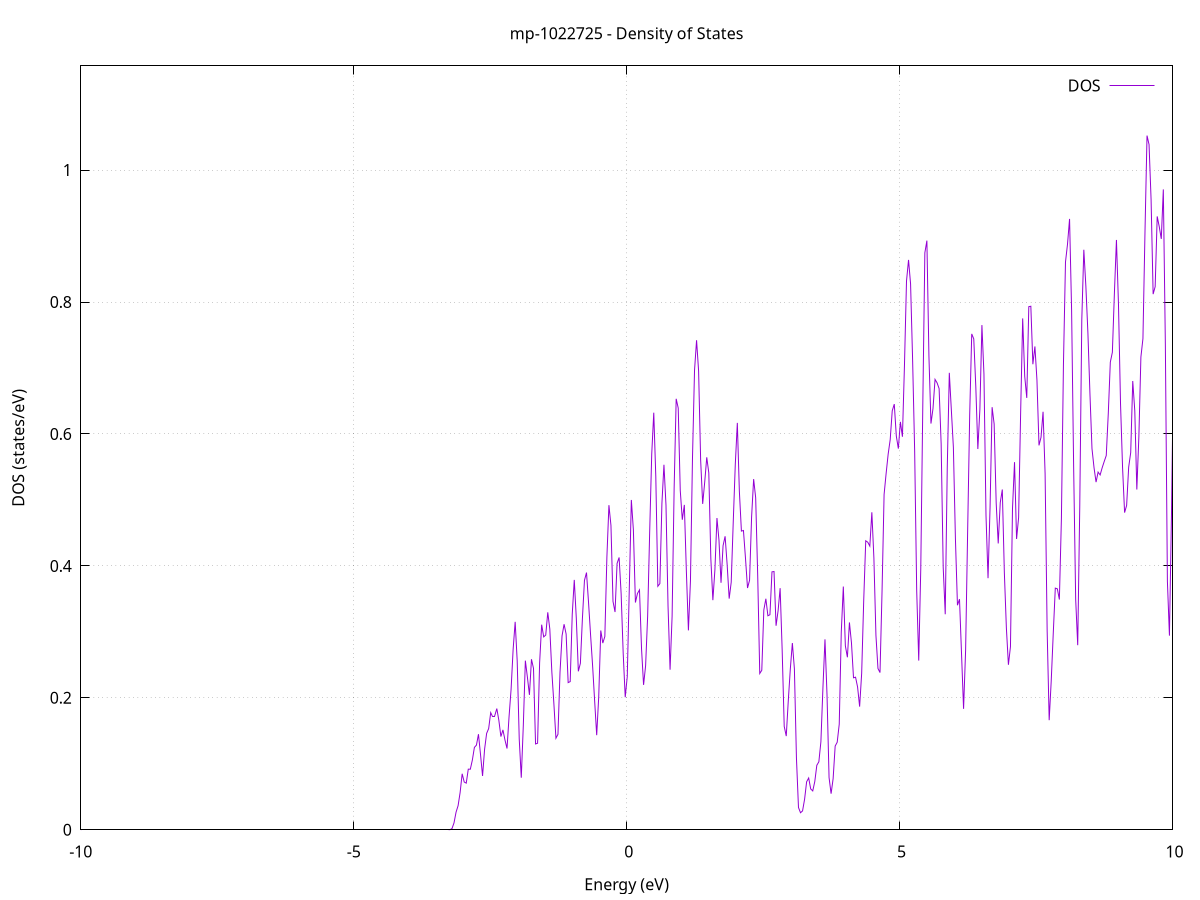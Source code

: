 set title 'mp-1022725 - Density of States'
set xlabel 'Energy (eV)'
set ylabel 'DOS (states/eV)'
set grid
set xrange [-10:10]
set yrange [0:1.158]
set xzeroaxis lt -1
set terminal png size 800,600
set output 'mp-1022725_dos_gnuplot.png'
plot '-' using 1:2 with lines title 'DOS'
-17.426600 0.000000
-17.389200 0.000000
-17.351900 0.000000
-17.314500 0.000000
-17.277200 0.000000
-17.239900 0.000000
-17.202500 0.000000
-17.165200 0.000000
-17.127800 0.000000
-17.090500 0.000000
-17.053200 0.000000
-17.015800 0.000000
-16.978500 0.000000
-16.941100 0.000000
-16.903800 0.000000
-16.866400 0.000000
-16.829100 0.000000
-16.791800 0.000000
-16.754400 0.000000
-16.717100 0.000000
-16.679700 0.000000
-16.642400 0.000000
-16.605100 0.000000
-16.567700 0.000000
-16.530400 0.000000
-16.493000 0.000000
-16.455700 0.000000
-16.418400 0.000000
-16.381000 0.000000
-16.343700 0.000000
-16.306300 0.000000
-16.269000 0.000000
-16.231700 0.000000
-16.194300 0.000000
-16.157000 0.000000
-16.119600 0.000000
-16.082300 0.000000
-16.045000 0.000000
-16.007600 0.000000
-15.970300 0.000000
-15.932900 0.000000
-15.895600 0.000000
-15.858300 0.000000
-15.820900 0.000000
-15.783600 0.000000
-15.746200 0.000000
-15.708900 0.000000
-15.671600 0.000000
-15.634200 0.000000
-15.596900 0.000000
-15.559500 0.000000
-15.522200 0.000000
-15.484900 0.000000
-15.447500 0.000000
-15.410200 0.000000
-15.372800 0.000000
-15.335500 0.000000
-15.298200 0.000000
-15.260800 0.000000
-15.223500 0.000000
-15.186100 0.000000
-15.148800 0.000000
-15.111500 0.000000
-15.074100 0.000000
-15.036800 0.000000
-14.999400 0.000000
-14.962100 0.000000
-14.924800 0.000000
-14.887400 0.000000
-14.850100 0.000000
-14.812700 0.000000
-14.775400 0.000000
-14.738100 0.000000
-14.700700 0.000000
-14.663400 0.000000
-14.626000 0.000000
-14.588700 0.000000
-14.551300 0.000000
-14.514000 0.000000
-14.476700 0.000000
-14.439300 0.000000
-14.402000 0.000000
-14.364600 0.000000
-14.327300 0.000000
-14.290000 0.000000
-14.252600 0.000000
-14.215300 0.000000
-14.177900 0.000000
-14.140600 0.000600
-14.103300 0.021500
-14.065900 0.349600
-14.028600 2.837000
-13.991200 12.887400
-13.953900 33.493800
-13.916600 50.178400
-13.879200 52.247000
-13.841900 50.794400
-13.804500 40.723200
-13.767200 19.273700
-13.729900 4.498600
-13.692500 0.479100
-13.655200 0.022300
-13.617800 0.000400
-13.580500 0.000000
-13.543200 0.000000
-13.505800 0.000000
-13.468500 0.000000
-13.431100 0.000000
-13.393800 0.000000
-13.356500 0.000000
-13.319100 0.000000
-13.281800 0.000000
-13.244400 0.000000
-13.207100 0.000000
-13.169800 0.000000
-13.132400 0.000000
-13.095100 0.000000
-13.057700 0.000000
-13.020400 0.000000
-12.983100 0.000000
-12.945700 0.000000
-12.908400 0.000000
-12.871000 0.000000
-12.833700 0.000000
-12.796400 0.000000
-12.759000 0.000000
-12.721700 0.000000
-12.684300 0.000000
-12.647000 0.000000
-12.609700 0.000000
-12.572300 0.000000
-12.535000 0.000000
-12.497600 0.000000
-12.460300 0.000000
-12.422900 0.000000
-12.385600 0.000000
-12.348300 0.000000
-12.310900 0.000000
-12.273600 0.000000
-12.236200 0.000000
-12.198900 0.000000
-12.161600 0.000000
-12.124200 0.000000
-12.086900 0.000000
-12.049500 0.000000
-12.012200 0.000000
-11.974900 0.000000
-11.937500 0.000000
-11.900200 0.000000
-11.862800 0.000000
-11.825500 0.000000
-11.788200 0.000000
-11.750800 0.000000
-11.713500 0.000000
-11.676100 0.000000
-11.638800 0.000000
-11.601500 0.000000
-11.564100 0.000000
-11.526800 0.000000
-11.489400 0.000000
-11.452100 0.000000
-11.414800 0.000000
-11.377400 0.000000
-11.340100 0.000000
-11.302700 0.000000
-11.265400 0.000000
-11.228100 0.000000
-11.190700 0.000000
-11.153400 0.000000
-11.116000 0.000000
-11.078700 0.000000
-11.041400 0.000000
-11.004000 0.000000
-10.966700 0.000000
-10.929300 0.000000
-10.892000 0.000000
-10.854700 0.000000
-10.817300 0.000000
-10.780000 0.000000
-10.742600 0.000000
-10.705300 0.000000
-10.668000 0.000000
-10.630600 0.000000
-10.593300 0.000000
-10.555900 0.000000
-10.518600 0.000000
-10.481300 0.000000
-10.443900 0.000000
-10.406600 0.000000
-10.369200 0.000000
-10.331900 0.000000
-10.294600 0.000000
-10.257200 0.000000
-10.219900 0.000000
-10.182500 0.000000
-10.145200 0.000000
-10.107800 0.000000
-10.070500 0.000000
-10.033200 0.000000
-9.995800 0.000000
-9.958500 0.000000
-9.921100 0.000000
-9.883800 0.000000
-9.846500 0.000000
-9.809100 0.000000
-9.771800 0.000000
-9.734400 0.000000
-9.697100 0.000000
-9.659800 0.000000
-9.622400 0.000000
-9.585100 0.000000
-9.547700 0.000000
-9.510400 0.000000
-9.473100 0.000000
-9.435700 0.000000
-9.398400 0.000000
-9.361000 0.000000
-9.323700 0.000000
-9.286400 0.000000
-9.249000 0.000000
-9.211700 0.000000
-9.174300 0.000000
-9.137000 0.000000
-9.099700 0.000000
-9.062300 0.000000
-9.025000 0.000000
-8.987600 0.000000
-8.950300 0.000000
-8.913000 0.000000
-8.875600 0.000000
-8.838300 0.000000
-8.800900 0.000000
-8.763600 0.000000
-8.726300 0.000000
-8.688900 0.000000
-8.651600 0.000000
-8.614200 0.000000
-8.576900 0.000000
-8.539600 0.000000
-8.502200 0.000000
-8.464900 0.000000
-8.427500 0.000000
-8.390200 0.000000
-8.352900 0.000000
-8.315500 0.000000
-8.278200 0.000000
-8.240800 0.000000
-8.203500 0.000000
-8.166200 0.000000
-8.128800 0.000000
-8.091500 0.000000
-8.054100 0.000000
-8.016800 0.000000
-7.979500 0.000000
-7.942100 0.000000
-7.904800 0.000000
-7.867400 0.000000
-7.830100 0.000000
-7.792700 0.000000
-7.755400 0.000000
-7.718100 0.000000
-7.680700 0.000000
-7.643400 0.000000
-7.606000 0.000000
-7.568700 0.000000
-7.531400 0.000000
-7.494000 0.000000
-7.456700 0.000000
-7.419300 0.000000
-7.382000 0.000000
-7.344700 0.000000
-7.307300 0.000000
-7.270000 0.000000
-7.232600 0.000000
-7.195300 0.000000
-7.158000 0.000000
-7.120600 0.000000
-7.083300 0.000000
-7.045900 0.000000
-7.008600 0.000000
-6.971300 0.000000
-6.933900 0.000000
-6.896600 0.000000
-6.859200 0.000000
-6.821900 0.000000
-6.784600 0.000000
-6.747200 0.000000
-6.709900 0.000000
-6.672500 0.000000
-6.635200 0.000000
-6.597900 0.000000
-6.560500 0.000000
-6.523200 0.000000
-6.485800 0.000000
-6.448500 0.000000
-6.411200 0.000000
-6.373800 0.000000
-6.336500 0.000000
-6.299100 0.000000
-6.261800 0.000000
-6.224500 0.000000
-6.187100 0.000000
-6.149800 0.000000
-6.112400 0.000000
-6.075100 0.000000
-6.037800 0.000000
-6.000400 0.000000
-5.963100 0.000000
-5.925700 0.000000
-5.888400 0.000000
-5.851100 0.000000
-5.813700 0.000000
-5.776400 0.000000
-5.739000 0.000000
-5.701700 0.000000
-5.664300 0.000000
-5.627000 0.000000
-5.589700 0.000000
-5.552300 0.000000
-5.515000 0.000000
-5.477600 0.000000
-5.440300 0.000000
-5.403000 0.000000
-5.365600 0.000000
-5.328300 0.000000
-5.290900 0.000000
-5.253600 0.000000
-5.216300 0.000000
-5.178900 0.000000
-5.141600 0.000000
-5.104200 0.000000
-5.066900 0.000000
-5.029600 0.000000
-4.992200 0.000000
-4.954900 0.000000
-4.917500 0.000000
-4.880200 0.000000
-4.842900 0.000000
-4.805500 0.000000
-4.768200 0.000000
-4.730800 0.000000
-4.693500 0.000000
-4.656200 0.000000
-4.618800 0.000000
-4.581500 0.000000
-4.544100 0.000000
-4.506800 0.000000
-4.469500 0.000000
-4.432100 0.000000
-4.394800 0.000000
-4.357400 0.000000
-4.320100 0.000000
-4.282800 0.000000
-4.245400 0.000000
-4.208100 0.000000
-4.170700 0.000000
-4.133400 0.000000
-4.096100 0.000000
-4.058700 0.000000
-4.021400 0.000000
-3.984000 0.000000
-3.946700 0.000000
-3.909400 0.000000
-3.872000 0.000000
-3.834700 0.000000
-3.797300 0.000000
-3.760000 0.000000
-3.722700 0.000000
-3.685300 0.000000
-3.648000 0.000000
-3.610600 0.000000
-3.573300 0.000000
-3.536000 0.000000
-3.498600 0.000000
-3.461300 0.000000
-3.423900 0.000000
-3.386600 0.000000
-3.349200 0.000000
-3.311900 0.000000
-3.274600 0.000000
-3.237200 0.000100
-3.199900 0.001800
-3.162500 0.010500
-3.125200 0.026700
-3.087900 0.036500
-3.050500 0.056600
-3.013200 0.084900
-2.975800 0.072400
-2.938500 0.070700
-2.901200 0.091900
-2.863800 0.091800
-2.826500 0.105700
-2.789100 0.124900
-2.751800 0.128300
-2.714500 0.144900
-2.677100 0.114100
-2.639800 0.081600
-2.602400 0.122100
-2.565100 0.146100
-2.527800 0.153400
-2.490400 0.177600
-2.453100 0.171000
-2.415700 0.171000
-2.378400 0.183700
-2.341100 0.165900
-2.303700 0.141300
-2.266400 0.151400
-2.229000 0.136100
-2.191700 0.123200
-2.154400 0.171300
-2.117000 0.212900
-2.079700 0.273300
-2.042300 0.315200
-2.005000 0.255800
-1.967700 0.137500
-1.930300 0.078900
-1.893000 0.158300
-1.855600 0.256400
-1.818300 0.231400
-1.781000 0.204500
-1.743600 0.258500
-1.706300 0.244600
-1.668900 0.130100
-1.631600 0.131200
-1.594300 0.253000
-1.556900 0.310900
-1.519600 0.292400
-1.482200 0.295200
-1.444900 0.329600
-1.407600 0.304400
-1.370200 0.239000
-1.332900 0.191000
-1.295500 0.138800
-1.258200 0.144800
-1.220800 0.238600
-1.183500 0.293900
-1.146200 0.311600
-1.108800 0.296700
-1.071500 0.223100
-1.034100 0.224600
-0.996800 0.326400
-0.959500 0.378800
-0.922100 0.320500
-0.884800 0.240200
-0.847400 0.252400
-0.810100 0.320800
-0.772800 0.378100
-0.735400 0.389900
-0.698100 0.344600
-0.660700 0.295300
-0.623400 0.248400
-0.586100 0.195100
-0.548700 0.143400
-0.511400 0.202000
-0.474000 0.302100
-0.436700 0.283000
-0.399400 0.293000
-0.362000 0.413300
-0.324700 0.492100
-0.287300 0.461200
-0.250000 0.346200
-0.212700 0.330100
-0.175300 0.403800
-0.138000 0.412800
-0.100600 0.357500
-0.063300 0.267700
-0.026000 0.200900
0.011400 0.232400
0.048700 0.366500
0.086100 0.500000
0.123400 0.454700
0.160700 0.344500
0.198100 0.358200
0.235400 0.363600
0.272800 0.274300
0.310100 0.219600
0.347400 0.248700
0.384800 0.324000
0.422100 0.452100
0.459500 0.569600
0.496800 0.632300
0.534100 0.535200
0.571500 0.369100
0.608800 0.373200
0.646200 0.494900
0.683500 0.553300
0.720800 0.492000
0.758200 0.339100
0.795500 0.242600
0.832900 0.323700
0.870200 0.518500
0.907500 0.653300
0.944900 0.639300
0.982200 0.514300
1.019600 0.470000
1.056900 0.492500
1.094300 0.391600
1.131600 0.302300
1.168900 0.377000
1.206300 0.563900
1.243600 0.696400
1.281000 0.742100
1.318300 0.695500
1.355600 0.560500
1.393000 0.494000
1.430300 0.527100
1.467700 0.564600
1.505000 0.541000
1.542300 0.411200
1.579700 0.348100
1.617000 0.394200
1.654400 0.472600
1.691700 0.438800
1.729000 0.374400
1.766400 0.430600
1.803700 0.444900
1.841100 0.402100
1.878400 0.350400
1.915700 0.375300
1.953100 0.467100
1.990400 0.553800
2.027800 0.616800
2.065100 0.513200
2.102400 0.452800
2.139800 0.453700
2.177100 0.411700
2.214500 0.366500
2.251800 0.378300
2.289100 0.474300
2.326500 0.531600
2.363800 0.503300
2.401200 0.384700
2.438500 0.236900
2.475800 0.241800
2.513200 0.333200
2.550500 0.350200
2.587900 0.324400
2.625200 0.326000
2.662500 0.391000
2.699900 0.391500
2.737200 0.309300
2.774600 0.332000
2.811900 0.366300
2.849200 0.272500
2.886600 0.156700
2.923900 0.142000
2.961300 0.195700
2.998600 0.243900
3.035900 0.283100
3.073300 0.243900
3.110600 0.109100
3.148000 0.033800
3.185300 0.025800
3.222600 0.028600
3.260000 0.046300
3.297300 0.072800
3.334700 0.078500
3.372000 0.061900
3.409400 0.058900
3.446700 0.073100
3.484000 0.097800
3.521400 0.103100
3.558700 0.133500
3.596100 0.215500
3.633400 0.288700
3.670700 0.204500
3.708100 0.079300
3.745400 0.054700
3.782800 0.077500
3.820100 0.126900
3.857400 0.132700
3.894800 0.160100
3.932100 0.299700
3.969500 0.368700
4.006800 0.278900
4.044100 0.261500
4.081500 0.314300
4.118800 0.283300
4.156200 0.230400
4.193500 0.231300
4.230800 0.216400
4.268200 0.186700
4.305500 0.237000
4.342900 0.347000
4.380200 0.438100
4.417500 0.435900
4.454900 0.430000
4.492200 0.481300
4.529600 0.412000
4.566900 0.294800
4.604200 0.244500
4.641600 0.238300
4.678900 0.361300
4.716300 0.508200
4.753600 0.540100
4.790900 0.569400
4.828300 0.591400
4.865600 0.635100
4.903000 0.645300
4.940300 0.596900
4.977600 0.577800
5.015000 0.618400
5.052300 0.595800
5.089700 0.704200
5.127000 0.831700
5.164300 0.863900
5.201700 0.827400
5.239000 0.712000
5.276400 0.574300
5.313700 0.362700
5.351000 0.256500
5.388400 0.396200
5.425700 0.644800
5.463100 0.874600
5.500400 0.893100
5.537800 0.717900
5.575100 0.615800
5.612400 0.638500
5.649800 0.682700
5.687100 0.677500
5.724500 0.668800
5.761800 0.585100
5.799100 0.398300
5.836500 0.326700
5.873800 0.549500
5.911200 0.692700
5.948500 0.636400
5.985800 0.579800
6.023200 0.441100
6.060500 0.340400
6.097900 0.349600
6.135200 0.266500
6.172500 0.183300
6.209900 0.272200
6.247200 0.452900
6.284600 0.629000
6.321900 0.751700
6.359200 0.744200
6.396600 0.671400
6.433900 0.577200
6.471300 0.637200
6.508600 0.765100
6.545900 0.690700
6.583300 0.476600
6.620600 0.381400
6.658000 0.489300
6.695300 0.640600
6.732600 0.615100
6.770000 0.495500
6.807300 0.434100
6.844700 0.496000
6.882000 0.515800
6.919300 0.390500
6.956700 0.306000
6.994000 0.250100
7.031400 0.277500
7.068700 0.486800
7.106000 0.557300
7.143400 0.440800
7.180700 0.473200
7.218100 0.632800
7.255400 0.775200
7.292700 0.687400
7.330100 0.654700
7.367400 0.793000
7.404800 0.793600
7.442100 0.705700
7.479400 0.732700
7.516800 0.681600
7.554100 0.582700
7.591500 0.595000
7.628800 0.633700
7.666100 0.539800
7.703500 0.302600
7.740800 0.166100
7.778200 0.225500
7.815500 0.297700
7.852900 0.366300
7.890200 0.365300
7.927500 0.349000
7.964900 0.472100
8.002200 0.705600
8.039600 0.860600
8.076900 0.887900
8.114200 0.926000
8.151600 0.787600
8.188900 0.550400
8.226300 0.349000
8.263600 0.279800
8.300900 0.489200
8.338300 0.773000
8.375600 0.879300
8.413000 0.823800
8.450300 0.753100
8.487600 0.661100
8.525000 0.577800
8.562300 0.549000
8.599700 0.527000
8.637000 0.542200
8.674300 0.537900
8.711700 0.548800
8.749000 0.558300
8.786400 0.567300
8.823700 0.631100
8.861000 0.708900
8.898400 0.723800
8.935700 0.813500
8.973100 0.894100
9.010400 0.796400
9.047700 0.646100
9.085100 0.549300
9.122400 0.480800
9.159800 0.491700
9.197100 0.549700
9.234400 0.571800
9.271800 0.680300
9.309100 0.635100
9.346500 0.515800
9.383800 0.595700
9.421100 0.716600
9.458500 0.744500
9.495800 0.905500
9.533200 1.052300
9.570500 1.038700
9.607800 0.955300
9.645200 0.812000
9.682500 0.823300
9.719900 0.929800
9.757200 0.914300
9.794500 0.895700
9.831900 0.970700
9.869200 0.735800
9.906600 0.376800
9.943900 0.294300
9.981300 0.478300
10.018600 0.709700
10.055900 0.675400
10.093300 0.513900
10.130600 0.592600
10.168000 0.822600
10.205300 0.915400
10.242600 0.886700
10.280000 0.729700
10.317300 0.749700
10.354700 0.921000
10.392000 0.825100
10.429300 0.561900
10.466700 0.731100
10.504000 1.082500
10.541400 1.091100
10.578700 0.969500
10.616000 0.808400
10.653400 0.629000
10.690700 0.543900
10.728100 0.576300
10.765400 0.691700
10.802700 0.795400
10.840100 0.775100
10.877400 0.718600
10.914800 0.713100
10.952100 0.581800
10.989400 0.439600
11.026800 0.519200
11.064100 0.657800
11.101500 0.695300
11.138800 0.734400
11.176100 0.769000
11.213500 0.775300
11.250800 0.701400
11.288200 0.619600
11.325500 0.579800
11.362800 0.540300
11.400200 0.481000
11.437500 0.498100
11.474900 0.643800
11.512200 0.721000
11.549500 0.750400
11.586900 0.802700
11.624200 0.756000
11.661600 0.670100
11.698900 0.680400
11.736200 0.594900
11.773600 0.483300
11.810900 0.535100
11.848300 0.621000
11.885600 0.613100
11.922900 0.537900
11.960300 0.493200
11.997600 0.594300
12.035000 0.666800
12.072300 0.620500
12.109600 0.488200
12.147000 0.388000
12.184300 0.564500
12.221700 0.891200
12.259000 1.059100
12.296400 0.880600
12.333700 0.502300
12.371000 0.331200
12.408400 0.356200
12.445700 0.408300
12.483100 0.500900
12.520400 0.477000
12.557700 0.388100
12.595100 0.441700
12.632400 0.552300
12.669800 0.551000
12.707100 0.481000
12.744400 0.388200
12.781800 0.343600
12.819100 0.407800
12.856500 0.590600
12.893800 0.734800
12.931100 0.795600
12.968500 0.738500
13.005800 0.523000
13.043200 0.385000
13.080500 0.444400
13.117800 0.528900
13.155200 0.591400
13.192500 0.527200
13.229900 0.378800
13.267200 0.285600
13.304500 0.306900
13.341900 0.477100
13.379200 0.648200
13.416600 0.742100
13.453900 0.789200
13.491200 0.698900
13.528600 0.554500
13.565900 0.491200
13.603300 0.457200
13.640600 0.519900
13.677900 0.746900
13.715300 0.759300
13.752600 0.553900
13.790000 0.438500
13.827300 0.404600
13.864600 0.384900
13.902000 0.409300
13.939300 0.494000
13.976700 0.513600
14.014000 0.548300
14.051300 0.590500
14.088700 0.470400
14.126000 0.390600
14.163400 0.536800
14.200700 0.700100
14.238000 0.668300
14.275400 0.620800
14.312700 0.622100
14.350100 0.550400
14.387400 0.523500
14.424700 0.698500
14.462100 0.841100
14.499400 0.747500
14.536800 0.660000
14.574100 0.596200
14.611500 0.513900
14.648800 0.522900
14.686100 0.573900
14.723500 0.711900
14.760800 0.881700
14.798200 0.896500
14.835500 0.790000
14.872800 0.753100
14.910200 0.748700
14.947500 0.637500
14.984900 0.508900
15.022200 0.537000
15.059500 0.600100
15.096900 0.554200
15.134200 0.455200
15.171600 0.392700
15.208900 0.495400
15.246200 0.591600
15.283600 0.532500
15.320900 0.471100
15.358300 0.546800
15.395600 0.588900
15.432900 0.486000
15.470300 0.437800
15.507600 0.460900
15.545000 0.493000
15.582300 0.576000
15.619600 0.597800
15.657000 0.473600
15.694300 0.479100
15.731700 0.651400
15.769000 0.740100
15.806300 0.673700
15.843700 0.736100
15.881000 0.935900
15.918400 0.971100
15.955700 0.833200
15.993000 0.698800
16.030400 0.702400
16.067700 0.786700
16.105100 0.785300
16.142400 0.759600
16.179700 0.870500
16.217100 1.015600
16.254400 0.893900
16.291800 0.825300
16.329100 0.906800
16.366400 0.799200
16.403800 0.638500
16.441100 0.807100
16.478500 1.105300
16.515800 1.006300
16.553100 0.705500
16.590500 0.615900
16.627800 0.747000
16.665200 0.770600
16.702500 0.621100
16.739900 0.581300
16.777200 0.739600
16.814500 0.921100
16.851900 0.930200
16.889200 0.858300
16.926600 0.778100
16.963900 0.669200
17.001200 0.638200
17.038600 0.780700
17.075900 0.972300
17.113300 0.944600
17.150600 0.772900
17.187900 0.668600
17.225300 0.637800
17.262600 0.608200
17.300000 0.637900
17.337300 0.667400
17.374600 0.612800
17.412000 0.560000
17.449300 0.580600
17.486700 0.779200
17.524000 0.929000
17.561300 0.889200
17.598700 0.858100
17.636000 0.749600
17.673400 0.690200
17.710700 0.693700
17.748000 0.791100
17.785400 0.874100
17.822700 0.847400
17.860100 0.872900
17.897400 0.871600
17.934700 0.754600
17.972100 0.655700
18.009400 0.712300
18.046800 0.760400
18.084100 0.672400
18.121400 0.535400
18.158800 0.458400
18.196100 0.492000
18.233500 0.394800
18.270800 0.334900
18.308100 0.556900
18.345500 0.758600
18.382800 0.812900
18.420200 0.738800
18.457500 0.627500
18.494800 0.640200
18.532200 0.778700
18.569500 0.924600
18.606900 0.919200
18.644200 0.859600
18.681500 0.803800
18.718900 0.702600
18.756200 0.744600
18.793600 0.801700
18.830900 0.690900
18.868200 0.682900
18.905600 0.749400
18.942900 0.673100
18.980300 0.679400
19.017600 0.933500
19.055000 0.976400
19.092300 0.750700
19.129600 0.590700
19.167000 0.609900
19.204300 0.657900
19.241700 0.679600
19.279000 0.639400
19.316300 0.598500
19.353700 0.757500
19.391000 0.955400
19.428400 0.981100
19.465700 0.914200
19.503000 0.953800
19.540400 1.078100
19.577700 1.052600
19.615100 0.948100
19.652400 1.005200
19.689700 1.191700
19.727100 1.249000
19.764400 1.109000
19.801800 0.869800
19.839100 0.767800
19.876400 0.803500
19.913800 0.796700
19.951100 0.778300
19.988500 0.871700
20.025800 1.047800
20.063100 1.242900
20.100500 1.361500
20.137800 1.277700
20.175200 1.106500
20.212500 1.016500
20.249800 1.048000
20.287200 1.052500
20.324500 0.799100
20.361900 0.497100
20.399200 0.482900
20.436500 0.642300
20.473900 0.845900
20.511200 0.942500
20.548600 0.806000
20.585900 0.668800
20.623200 0.750400
20.660600 1.019500
20.697900 1.216600
20.735300 1.149700
20.772600 0.987000
20.809900 0.866100
20.847300 0.861200
20.884600 0.934000
20.922000 1.031800
20.959300 1.162300
20.996600 1.204700
21.034000 1.129100
21.071300 0.947000
21.108700 0.820800
21.146000 0.774800
21.183400 0.816700
21.220700 0.908700
21.258000 0.887000
21.295400 0.830600
21.332700 0.705900
21.370100 0.718700
21.407400 1.031300
21.444700 1.162100
21.482100 0.947800
21.519400 0.861200
21.556800 1.004300
21.594100 1.175200
21.631400 1.374100
21.668800 1.354200
21.706100 1.232700
21.743500 1.243900
21.780800 1.104300
21.818100 0.890600
21.855500 0.958600
21.892800 1.224800
21.930200 1.325000
21.967500 1.160400
22.004800 0.866300
22.042200 0.798300
22.079500 0.998000
22.116900 1.203000
22.154200 1.262500
22.191500 1.288100
22.228900 1.263800
22.266200 0.983500
22.303600 0.749100
22.340900 0.786900
22.378200 0.971900
22.415600 0.994100
22.452900 0.907600
22.490300 0.874600
22.527600 0.754300
22.564900 0.674800
22.602300 0.881300
22.639600 1.090000
22.677000 1.063500
22.714300 0.997700
22.751600 0.976000
22.789000 0.943300
22.826300 1.155200
22.863700 1.466900
22.901000 1.359300
22.938300 1.058200
22.975700 0.995100
23.013000 1.028700
23.050400 0.904700
23.087700 0.903600
23.125000 1.179100
23.162400 1.402800
23.199700 1.204800
23.237100 0.936700
23.274400 0.769000
23.311700 0.629600
23.349100 0.741800
23.386400 1.071300
23.423800 1.351800
23.461100 1.380300
23.498500 1.316400
23.535800 1.159700
23.573100 0.961100
23.610500 0.961000
23.647800 1.114800
23.685200 1.059000
23.722500 0.882100
23.759800 0.935000
23.797200 1.035200
23.834500 1.047100
23.871900 1.032500
23.909200 1.053900
23.946500 1.061000
23.983900 0.900400
24.021200 0.886500
24.058600 1.151800
24.095900 1.175900
24.133200 1.035900
24.170600 1.091300
24.207900 1.390200
24.245300 1.726800
24.282600 1.716800
24.319900 1.447100
24.357300 1.261200
24.394600 1.143800
24.432000 0.987200
24.469300 0.753600
24.506600 0.760300
24.544000 1.162800
24.581300 1.552600
24.618700 1.447500
24.656000 1.084500
24.693300 0.914000
24.730700 0.982800
24.768000 1.034100
24.805400 0.961500
24.842700 0.918100
24.880000 0.992200
24.917400 1.104800
24.954700 1.120300
24.992100 1.065700
25.029400 1.012200
25.066700 0.979900
25.104100 0.984900
25.141400 0.993000
25.178800 1.050100
25.216100 1.064400
25.253400 0.976100
25.290800 0.860400
25.328100 0.863600
25.365500 0.956800
25.402800 0.916600
25.440100 0.892200
25.477500 0.919300
25.514800 1.130800
25.552200 1.447100
25.589500 1.529700
25.626800 1.498000
25.664200 1.586900
25.701500 1.793800
25.738900 1.773400
25.776200 1.422800
25.813600 1.080000
25.850900 1.003800
25.888200 1.199600
25.925600 1.283300
25.962900 1.148900
26.000300 0.839100
26.037600 0.761000
26.074900 0.994800
26.112300 1.228000
26.149600 1.328300
26.187000 1.504900
26.224300 1.525500
26.261600 1.240200
26.299000 1.181900
26.336300 1.407900
26.373700 1.613000
26.411000 1.538800
26.448300 1.276300
26.485700 1.118000
26.523000 1.040300
26.560400 1.040600
26.597700 1.095600
26.635000 1.010500
26.672400 0.861300
26.709700 0.807900
26.747100 0.976400
26.784400 1.014600
26.821700 0.825900
26.859100 0.673600
26.896400 0.764200
26.933800 1.098300
26.971100 1.433300
27.008400 1.539500
27.045800 1.498000
27.083100 1.347900
27.120500 1.073800
27.157800 1.010100
27.195100 1.264600
27.232500 1.615400
27.269800 1.767900
27.307200 1.699700
27.344500 1.812300
27.381800 1.910600
27.419200 1.566000
27.456500 1.062400
27.493900 0.894100
27.531200 1.172000
27.568500 1.504000
27.605900 1.548300
27.643200 1.350200
27.680600 1.065600
27.717900 0.916300
27.755200 0.973300
27.792600 1.243900
27.829900 1.628600
27.867300 1.808000
27.904600 1.552900
27.942000 1.277100
27.979300 1.154300
28.016600 0.913000
28.054000 0.813300
28.091300 1.056400
28.128700 1.230800
28.166000 1.050600
28.203300 0.885200
28.240700 1.076400
28.278000 1.325500
28.315400 1.304800
28.352700 1.219300
28.390000 1.347200
28.427400 1.454100
28.464700 1.094900
28.502100 0.746100
28.539400 0.689300
28.576700 0.676300
28.614100 0.733500
28.651400 0.901700
28.688800 1.023100
28.726100 1.211400
28.763400 1.461500
28.800800 1.387200
28.838100 1.220000
28.875500 1.138900
28.912800 1.000100
28.950100 0.965500
28.987500 1.055800
29.024800 0.986600
29.062200 0.870300
29.099500 0.820900
29.136800 0.924400
29.174200 1.085700
29.211500 1.149400
29.248900 1.078100
29.286200 0.981800
29.323500 1.015000
29.360900 1.101500
29.398200 1.116600
29.435600 0.966300
29.472900 0.802500
29.510200 0.794500
29.547600 0.900200
29.584900 1.077100
29.622300 1.243000
29.659600 1.167300
29.696900 0.940400
29.734300 0.813500
29.771600 0.647100
29.809000 0.489300
29.846300 0.565400
29.883600 0.836100
29.921000 1.053400
29.958300 0.952000
29.995700 0.768200
30.033000 0.821700
30.070300 1.023900
30.107700 1.237900
30.145000 1.290500
30.182400 1.120700
30.219700 0.825400
30.257100 0.724500
30.294400 0.912000
30.331700 1.034500
30.369100 1.120900
30.406400 1.285300
30.443800 1.441300
30.481100 1.513900
30.518400 1.443100
30.555800 1.220900
30.593100 0.908200
30.630500 0.879900
30.667800 1.121100
30.705100 1.239600
30.742500 1.114700
30.779800 0.897900
30.817200 0.816300
30.854500 0.908500
30.891800 0.996100
30.929200 1.070900
30.966500 1.290800
31.003900 1.250900
31.041200 0.868600
31.078500 0.678600
31.115900 0.708100
31.153200 0.766100
31.190600 0.822600
31.227900 0.806300
31.265200 0.814800
31.302600 0.922300
31.339900 1.052400
31.377300 1.149000
31.414600 1.270000
31.451900 1.410700
31.489300 1.355400
31.526600 1.109600
31.564000 0.983600
31.601300 1.046000
31.638600 1.206100
31.676000 1.379800
31.713300 1.385400
31.750700 1.342600
31.788000 1.402900
31.825300 1.281300
31.862700 0.981200
31.900000 0.839100
31.937400 0.991100
31.974700 1.294700
32.012000 1.671900
32.049400 1.752600
32.086700 1.472700
32.124100 1.266200
32.161400 1.154500
32.198700 0.934000
32.236100 0.735700
32.273400 0.778700
32.310800 1.039600
32.348100 1.132200
32.385500 0.946700
32.422800 0.990200
32.460100 1.267800
32.497500 1.424300
32.534800 1.333500
32.572200 1.159200
32.609500 1.100500
32.646800 1.373000
32.684200 1.677700
32.721500 1.649800
32.758900 1.560000
32.796200 1.558100
32.833500 1.476200
32.870900 1.205700
32.908200 0.936200
32.945600 0.998400
32.982900 1.410200
33.020200 1.664100
33.057600 1.576000
33.094900 1.353600
33.132300 1.478800
33.169600 1.819900
33.206900 1.900700
33.244300 1.692900
33.281600 1.189300
33.319000 0.964900
33.356300 1.181100
33.393600 1.346300
33.431000 1.311400
33.468300 1.293700
33.505700 1.374800
33.543000 1.597900
33.580300 1.815600
33.617700 1.744200
33.655000 1.570100
33.692400 1.651400
33.729700 1.809800
33.767000 1.693300
33.804400 1.799500
33.841700 2.144800
33.879100 2.113200
33.916400 1.599000
33.953700 1.164000
33.991100 1.149000
34.028400 1.423500
34.065800 1.622800
34.103100 1.836200
34.140400 2.015400
34.177800 1.801700
34.215100 1.711100
34.252500 1.661200
34.289800 1.607900
34.327100 1.683900
34.364500 1.676700
34.401800 1.680900
34.439200 1.712500
34.476500 1.674000
34.513800 1.628500
34.551200 1.533000
34.588500 1.405700
34.625900 1.413500
34.663200 1.538300
34.700600 1.543600
34.737900 1.554000
34.775200 1.659100
34.812600 1.662900
34.849900 1.675700
34.887300 1.689800
34.924600 1.687600
34.961900 1.713500
34.999300 1.526200
35.036600 1.215900
35.074000 1.224100
35.111300 1.482300
35.148600 1.575100
35.186000 1.442600
35.223300 1.270700
35.260700 1.309000
35.298000 1.481500
35.335300 1.437500
35.372700 1.309400
35.410000 1.280200
35.447400 1.337100
35.484700 1.421800
35.522000 1.382000
35.559400 1.245000
35.596700 1.070900
35.634100 0.998000
35.671400 1.010600
35.708700 0.972200
35.746100 0.950700
35.783400 0.953700
35.820800 0.958100
35.858100 0.888500
35.895400 0.875400
35.932800 0.951100
35.970100 1.176900
36.007500 1.362800
36.044800 1.407000
36.082100 1.474000
36.119500 1.558700
36.156800 1.489500
36.194200 1.216900
36.231500 1.219000
36.268800 1.478800
36.306200 1.573800
36.343500 1.594700
36.380900 1.754000
36.418200 1.829300
36.455500 1.752100
36.492900 1.517900
36.530200 1.329500
36.567600 1.389700
36.604900 1.412600
36.642200 1.344200
36.679600 1.370700
36.716900 1.167400
36.754300 0.891900
36.791600 0.894600
36.829000 0.882000
36.866300 0.830500
36.903600 0.893700
36.941000 0.870800
36.978300 0.799400
37.015700 0.823500
37.053000 0.812300
37.090300 0.806700
37.127700 0.861600
37.165000 0.918000
37.202400 0.969200
37.239700 1.081200
37.277000 1.287700
37.314400 1.389900
37.351700 1.339200
37.389100 1.209700
37.426400 1.048500
37.463700 1.051600
37.501100 1.188600
37.538400 1.187800
37.575800 1.232600
37.613100 1.370300
37.650400 1.396100
37.687800 1.453300
37.725100 1.560400
37.762500 1.454100
37.799800 1.246000
37.837100 1.126400
37.874500 1.030700
37.911800 1.087500
37.949200 1.308800
37.986500 1.342100
38.023800 1.171100
38.061200 1.032300
38.098500 0.995800
38.135900 0.902100
38.173200 0.807900
38.210500 0.914400
38.247900 1.190700
38.285200 1.286100
38.322600 1.150700
38.359900 1.106200
38.397200 1.296000
38.434600 1.330200
38.471900 1.186100
38.509300 1.369500
38.546600 1.662200
38.583900 1.628100
38.621300 1.326400
38.658600 1.036500
38.696000 0.899500
38.733300 0.993900
38.770600 1.202600
38.808000 1.343600
38.845300 1.320500
38.882700 1.280700
38.920000 1.541800
38.957300 1.851800
38.994700 1.721500
39.032000 1.172500
39.069400 0.736900
39.106700 0.747900
39.144100 1.161900
39.181400 1.729300
39.218700 1.902200
39.256100 1.680200
39.293400 1.516100
39.330800 1.362800
39.368100 1.396000
39.405400 1.556300
39.442800 1.615500
39.480100 1.690600
39.517500 1.778900
39.554800 1.680200
39.592100 1.510100
39.629500 1.580800
39.666800 1.901700
39.704200 1.977000
39.741500 1.779600
39.778800 1.667600
39.816200 1.721200
39.853500 1.847500
39.890900 2.044200
39.928200 2.031100
39.965500 1.815000
40.002900 1.774400
40.040200 1.738100
40.077600 1.717300
40.114900 1.787400
40.152200 1.763500
40.189600 1.721900
40.226900 1.718400
40.264300 1.797000
40.301600 1.869200
40.338900 1.652600
40.376300 1.442400
40.413600 1.521800
40.451000 1.652400
40.488300 1.507900
40.525600 1.420400
40.563000 1.587200
40.600300 1.459200
40.637700 1.256100
40.675000 1.470700
40.712300 1.535900
40.749700 1.140000
40.787000 0.883100
40.824400 1.033400
40.861700 1.238700
40.899000 1.086400
40.936400 0.818000
40.973700 0.784100
41.011100 0.887500
41.048400 0.907100
41.085700 0.890000
41.123100 0.814000
41.160400 0.826400
41.197800 0.901000
41.235100 0.970300
41.272400 1.024600
41.309800 0.972100
41.347100 0.979500
41.384500 1.006400
41.421800 1.004400
41.459200 1.070600
41.496500 1.105800
41.533800 0.971300
41.571200 0.824400
41.608500 0.861500
41.645900 0.869500
41.683200 0.824500
41.720500 0.978300
41.757900 1.082600
41.795200 1.009000
41.832600 1.075000
41.869900 1.276000
41.907200 1.364100
41.944600 1.342300
41.981900 1.345400
42.019300 1.287900
42.056600 1.138600
42.093900 1.022900
42.131300 0.996900
42.168600 1.008900
42.206000 0.894400
42.243300 0.867600
42.280600 0.898200
42.318000 0.809800
42.355300 0.843300
42.392700 1.028000
42.430000 1.114100
42.467300 1.026000
42.504700 0.954100
42.542000 1.057500
42.579400 1.219500
42.616700 1.304800
42.654000 1.327900
42.691400 1.154800
42.728700 0.845400
42.766100 0.716700
42.803400 0.619300
42.840700 0.545800
42.878100 0.718600
42.915400 0.915000
42.952800 0.924900
42.990100 0.841300
43.027400 0.930100
43.064800 1.405700
43.102100 1.688700
43.139500 1.490500
43.176800 1.360600
43.214100 1.337500
43.251500 1.105200
43.288800 0.919000
43.326200 0.993800
43.363500 1.198700
43.400800 1.438200
43.438200 1.522100
43.475500 1.280100
43.512900 1.011300
43.550200 1.143800
43.587600 1.553100
43.624900 1.773200
43.662200 1.703800
43.699600 1.553800
43.736900 1.371300
43.774300 1.315700
43.811600 1.466100
43.848900 1.417800
43.886300 1.033000
43.923600 0.947400
43.961000 1.230000
43.998300 1.383900
44.035600 1.363500
44.073000 1.393300
44.110300 1.494800
44.147700 1.671700
44.185000 1.515000
44.222300 1.192800
44.259700 1.217100
44.297000 1.380000
44.334400 1.617400
44.371700 1.914900
44.409000 1.905400
44.446400 1.663100
44.483700 1.630400
44.521100 1.631900
44.558400 1.470000
44.595700 1.390100
44.633100 1.502300
44.670400 1.671100
44.707800 1.859800
44.745100 1.774000
44.782400 1.585000
44.819800 1.651300
44.857100 1.828800
44.894500 1.925600
44.931800 2.012900
44.969100 2.044700
45.006500 1.935400
45.043800 1.945200
45.081200 1.849900
45.118500 1.581100
45.155800 1.436100
45.193200 1.566600
45.230500 1.652500
45.267900 1.659800
45.305200 1.680600
45.342500 1.661300
45.379900 1.635400
45.417200 1.491600
45.454600 1.335100
45.491900 1.467900
45.529200 1.726700
45.566600 1.815800
45.603900 1.692600
45.641300 1.650500
45.678600 1.708200
45.715900 1.742700
45.753300 1.668100
45.790600 1.617900
45.828000 1.547400
45.865300 1.336600
45.902700 1.042900
45.940000 0.928500
45.977300 1.200100
46.014700 1.569500
46.052000 1.654800
46.089400 1.457000
46.126700 1.144600
46.164000 1.158800
46.201400 1.750600
46.238700 2.199300
46.276100 2.216400
46.313400 2.194600
46.350700 2.207200
46.388100 2.065500
46.425400 1.835400
46.462800 1.918100
46.500100 1.855800
46.537400 1.568400
46.574800 1.512300
46.612100 1.556500
46.649500 1.565800
46.686800 1.858900
46.724100 2.127600
46.761500 2.018600
46.798800 1.793000
46.836200 1.614500
46.873500 1.614100
46.910800 1.702300
46.948200 1.691100
46.985500 1.643600
47.022900 1.716700
47.060200 1.773500
47.097500 1.904300
47.134900 1.935100
47.172200 1.792100
47.209600 1.526600
47.246900 1.256000
47.284200 1.246800
47.321600 1.221600
47.358900 1.247700
47.396300 1.235600
47.433600 1.268700
47.470900 1.531400
47.508300 1.704600
47.545600 1.668600
47.583000 1.501400
47.620300 1.255700
47.657600 1.250200
47.695000 1.472700
47.732300 1.696700
47.769700 1.847400
47.807000 1.841400
47.844300 1.715000
47.881700 1.630200
47.919000 1.616600
47.956400 1.606100
47.993700 1.577200
48.031100 1.418300
48.068400 1.431300
48.105700 1.691400
48.143100 1.843500
48.180400 1.737200
48.217800 1.484600
48.255100 1.407600
48.292400 1.456700
48.329800 1.499700
48.367100 1.629800
48.404500 1.637300
48.441800 1.657600
48.479100 1.781400
48.516500 1.778100
48.553800 1.734700
48.591200 1.612500
48.628500 1.474100
48.665800 1.432900
48.703200 1.414900
48.740500 1.463200
48.777900 1.438700
48.815200 1.396800
48.852500 1.480700
48.889900 1.441100
48.927200 1.192500
48.964600 1.232300
49.001900 1.263500
49.039200 1.043000
49.076600 1.050400
49.113900 1.423800
49.151300 1.693100
49.188600 1.659900
49.225900 1.562500
49.263300 1.484700
49.300600 1.547300
49.338000 1.487400
49.375300 1.396800
49.412600 1.436500
49.450000 1.476400
49.487300 1.633400
49.524700 1.689700
49.562000 1.651800
49.599300 1.647600
49.636700 1.525400
49.674000 1.224100
49.711400 1.121200
49.748700 1.246900
49.786000 1.190600
49.823400 1.073100
49.860700 1.092900
49.898100 1.227200
49.935400 1.403200
49.972700 1.420400
50.010100 1.411400
50.047400 1.432300
50.084800 1.401400
50.122100 1.410600
50.159400 1.413900
50.196800 1.458300
50.234100 1.564800
50.271500 1.665600
50.308800 1.556200
50.346200 1.325400
50.383500 1.089200
50.420800 0.900800
50.458200 0.916200
50.495500 0.975700
50.532900 1.063500
50.570200 1.282100
50.607500 1.538300
50.644900 1.381100
50.682200 0.961300
50.719600 0.777700
50.756900 0.821200
50.794200 0.940800
50.831600 1.019200
50.868900 0.985200
50.906300 1.107000
50.943600 1.342800
50.980900 1.373000
51.018300 1.193200
51.055600 0.965700
51.093000 1.014000
51.130300 1.046000
51.167600 0.893300
51.205000 0.934700
51.242300 1.042100
51.279700 1.073800
51.317000 1.111900
51.354300 1.087700
51.391700 1.023600
51.429000 0.853000
51.466400 0.694100
51.503700 0.715500
51.541000 0.848600
51.578400 1.054600
51.615700 1.243900
51.653100 1.300300
51.690400 1.230100
51.727700 0.928900
51.765100 0.627400
51.802400 0.656900
51.839800 0.912600
51.877100 1.032900
51.914400 0.986300
51.951800 0.967200
51.989100 0.953500
52.026500 0.842700
52.063800 0.731000
52.101100 0.795600
52.138500 0.921900
52.175800 0.946100
52.213200 0.954700
52.250500 1.032800
52.287800 1.042500
52.325200 1.035400
52.362500 1.138400
52.399900 1.207100
52.437200 1.448000
52.474500 2.040700
52.511900 2.591400
52.549200 2.808700
52.586600 2.630000
52.623900 2.028100
52.661300 1.460200
52.698600 1.069100
52.735900 0.900700
52.773300 0.888700
52.810600 0.751000
52.848000 0.583500
52.885300 0.475000
52.922600 0.505200
52.960000 0.583000
52.997300 0.489100
53.034700 0.290200
53.072000 0.166000
53.109300 0.146400
53.146700 0.212500
53.184000 0.267300
53.221400 0.266000
53.258700 0.187400
53.296000 0.119300
53.333400 0.147300
53.370700 0.140300
53.408100 0.083800
53.445400 0.083700
53.482700 0.100500
53.520100 0.064800
53.557400 0.044100
53.594800 0.074500
53.632100 0.110700
53.669400 0.111100
53.706800 0.070300
53.744100 0.042000
53.781500 0.060100
53.818800 0.076100
53.856100 0.049200
53.893500 0.018700
53.930800 0.004600
53.968200 0.000600
54.005500 0.000000
54.042800 0.000000
54.080200 0.000000
54.117500 0.000000
54.154900 0.000000
54.192200 0.000000
54.229500 0.000000
54.266900 0.000000
54.304200 0.000000
54.341600 0.000000
54.378900 0.000000
54.416200 0.000000
54.453600 0.000000
54.490900 0.000000
54.528300 0.000000
54.565600 0.000000
54.602900 0.000000
54.640300 0.000000
54.677600 0.000000
54.715000 0.000000
54.752300 0.000000
54.789700 0.000000
54.827000 0.000000
54.864300 0.000000
54.901700 0.000000
54.939000 0.000000
54.976400 0.000000
55.013700 0.000000
55.051000 0.000000
55.088400 0.000000
55.125700 0.000000
55.163100 0.000000
55.200400 0.000000
55.237700 0.000000
55.275100 0.000000
55.312400 0.000000
55.349800 0.000000
55.387100 0.000000
55.424400 0.000000
55.461800 0.000000
55.499100 0.000000
55.536500 0.000000
55.573800 0.000000
55.611100 0.000000
55.648500 0.000000
55.685800 0.000000
55.723200 0.000000
55.760500 0.000000
55.797800 0.000000
55.835200 0.000000
55.872500 0.000000
55.909900 0.000000
55.947200 0.000000
55.984500 0.000000
56.021900 0.000000
56.059200 0.000000
56.096600 0.000000
56.133900 0.000000
56.171200 0.000000
56.208600 0.000000
56.245900 0.000000
56.283300 0.000000
56.320600 0.000000
56.357900 0.000000
56.395300 0.000000
56.432600 0.000000
56.470000 0.000000
56.507300 0.000000
56.544600 0.000000
56.582000 0.000000
56.619300 0.000000
56.656700 0.000000
56.694000 0.000000
56.731300 0.000000
56.768700 0.000000
56.806000 0.000000
56.843400 0.000000
56.880700 0.000000
56.918000 0.000000
56.955400 0.000000
56.992700 0.000000
57.030100 0.000000
57.067400 0.000000
57.104800 0.000000
57.142100 0.000000
57.179400 0.000000
57.216800 0.000000
57.254100 0.000000
e
